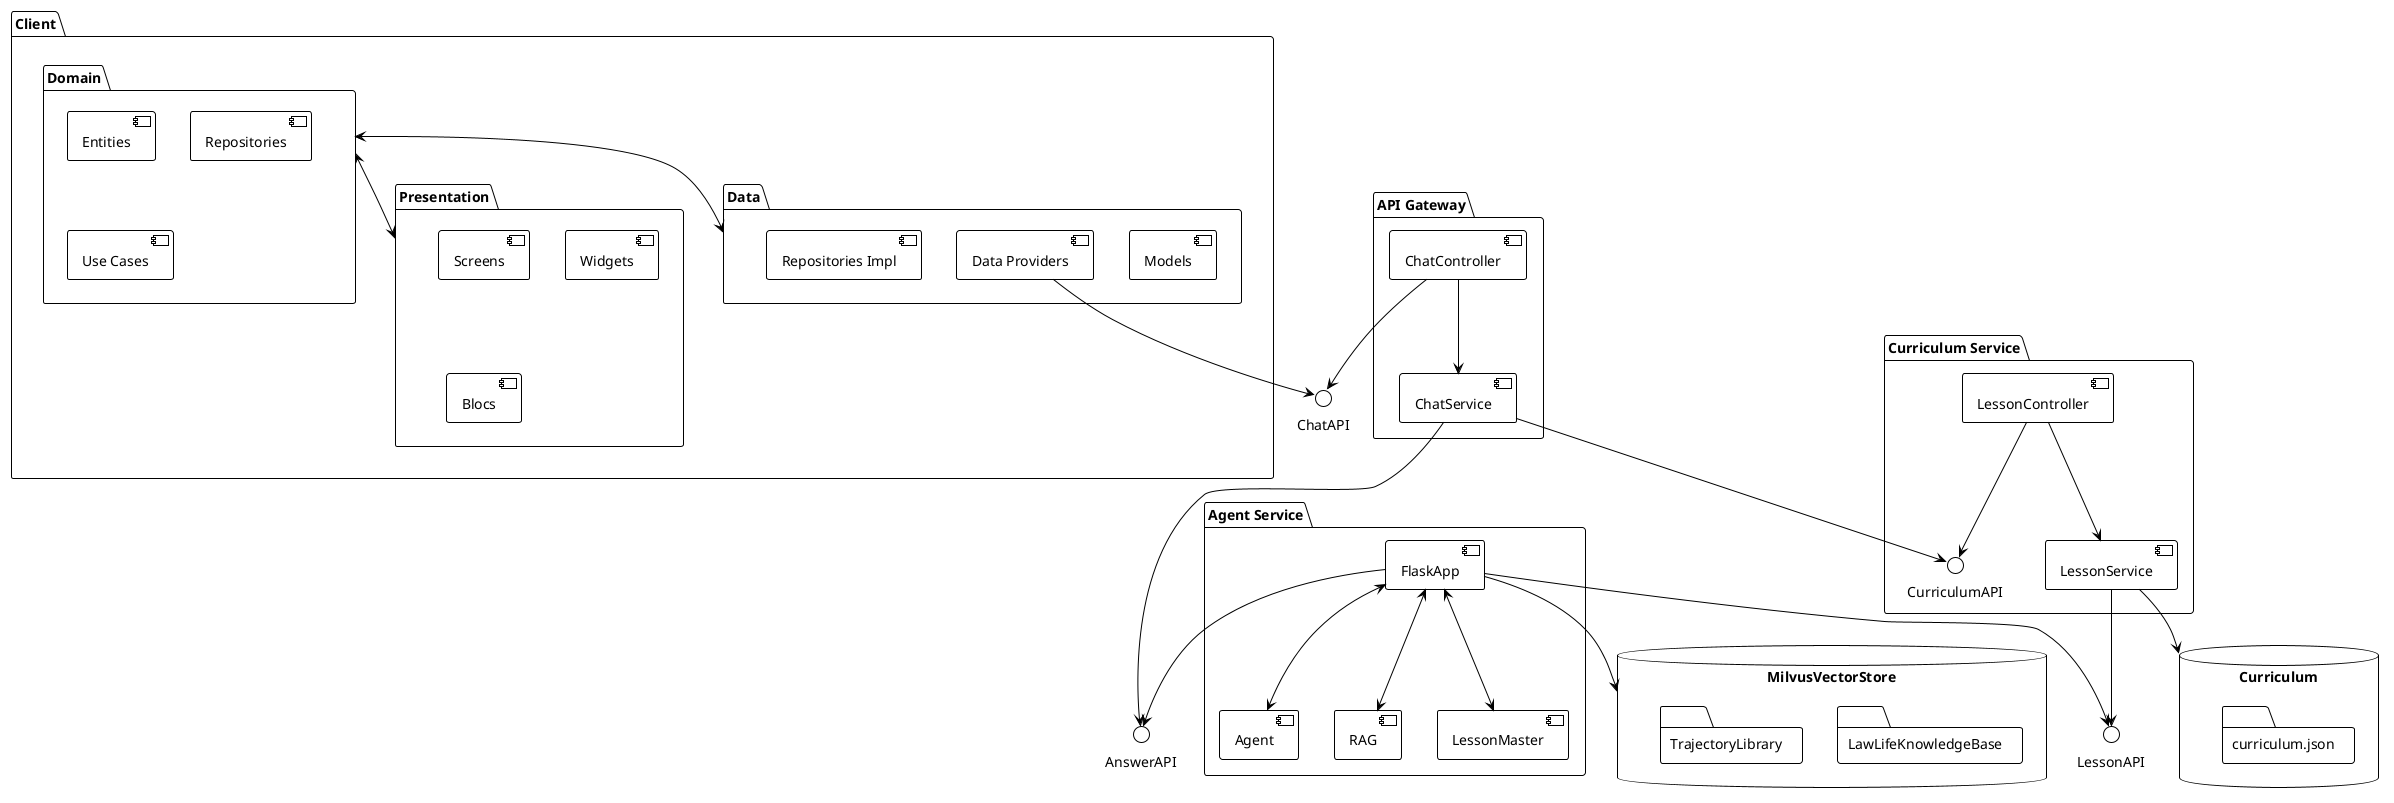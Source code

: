 @startuml
!theme plain

() AnswerAPI
() LessonAPI
() ChatAPI

package "Agent Service" {
  [FlaskApp] --> AnswerAPI
  [FlaskApp] --> LessonAPI
  [FlaskApp] <--> [Agent]
  [FlaskApp] <--> [RAG]
  [FlaskApp] <--> [LessonMaster]
}

package "Curriculum Service" {
  () CurriculumAPI
  [LessonController] --> CurriculumAPI
  [LessonController] --> [LessonService]
  [LessonService] --> LessonAPI
}


package "API Gateway" {
  [ChatController] --> ChatAPI
  [ChatService] --> AnswerAPI
  [ChatService] --> CurriculumAPI
  [ChatService]
  [ChatController] --> [ChatService]
}


package "Client" {
  package "Presentation" {
    [Screens]
    [Widgets]
    [Blocs]
  }
  package "Domain" {
    [Entities] 
    [Entities] 
    [Repositories]
    [Use Cases]
  }
    package "Data" {
    [Models] 
    [Data Providers]  --> ChatAPI
    [Repositories Impl]
  }
  Domain <--> Presentation
  Domain <--> Data
}

database "MilvusVectorStore" {
  folder "LawLifeKnowledgeBase" {
 }
 folder "TrajectoryLibrary" {
 }
}

database "Curriculum" {
  folder "curriculum.json" {
 }

LessonService --> Curriculum
FlaskApp --> MilvusVectorStore
}

@enduml